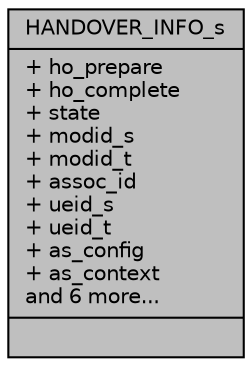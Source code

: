 digraph "HANDOVER_INFO_s"
{
 // LATEX_PDF_SIZE
  edge [fontname="Helvetica",fontsize="10",labelfontname="Helvetica",labelfontsize="10"];
  node [fontname="Helvetica",fontsize="10",shape=record];
  Node1 [label="{HANDOVER_INFO_s\n|+ ho_prepare\l+ ho_complete\l+ state\l+ modid_s\l+ modid_t\l+ assoc_id\l+ ueid_s\l+ ueid_t\l+ as_config\l+ as_context\land 6 more...\l|}",height=0.2,width=0.4,color="black", fillcolor="grey75", style="filled", fontcolor="black",tooltip=" "];
}
